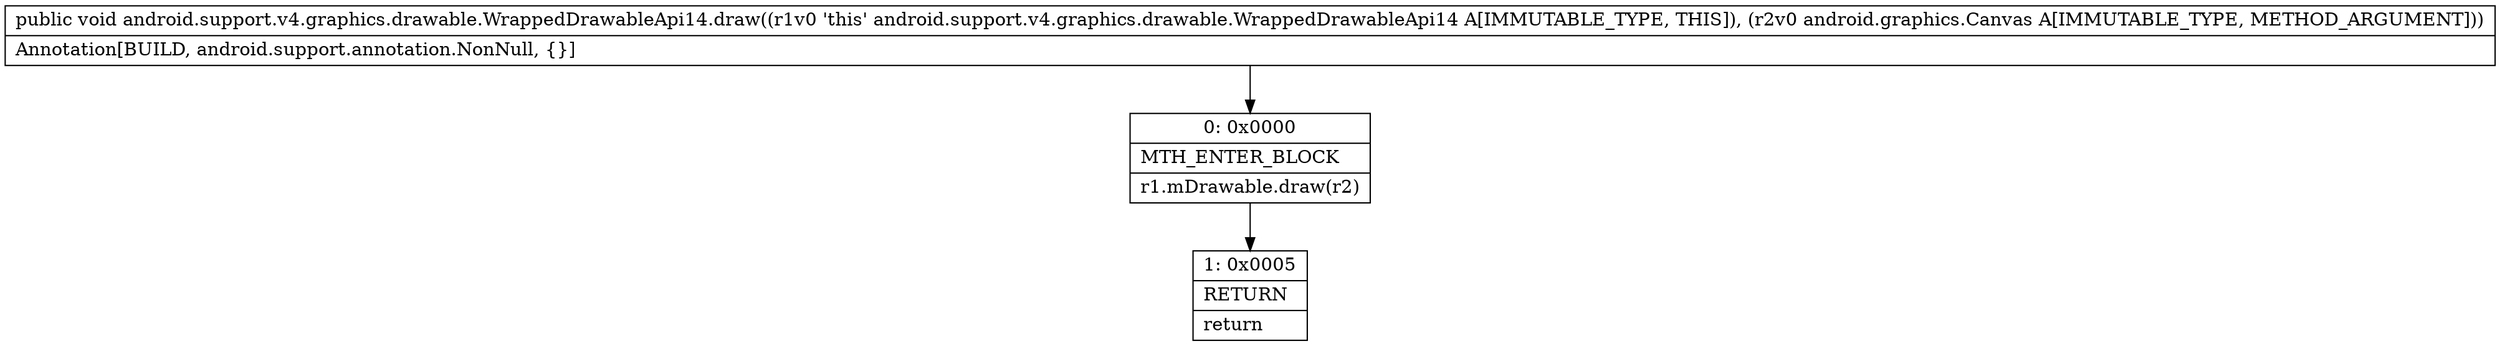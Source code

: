 digraph "CFG forandroid.support.v4.graphics.drawable.WrappedDrawableApi14.draw(Landroid\/graphics\/Canvas;)V" {
Node_0 [shape=record,label="{0\:\ 0x0000|MTH_ENTER_BLOCK\l|r1.mDrawable.draw(r2)\l}"];
Node_1 [shape=record,label="{1\:\ 0x0005|RETURN\l|return\l}"];
MethodNode[shape=record,label="{public void android.support.v4.graphics.drawable.WrappedDrawableApi14.draw((r1v0 'this' android.support.v4.graphics.drawable.WrappedDrawableApi14 A[IMMUTABLE_TYPE, THIS]), (r2v0 android.graphics.Canvas A[IMMUTABLE_TYPE, METHOD_ARGUMENT]))  | Annotation[BUILD, android.support.annotation.NonNull, \{\}]\l}"];
MethodNode -> Node_0;
Node_0 -> Node_1;
}

